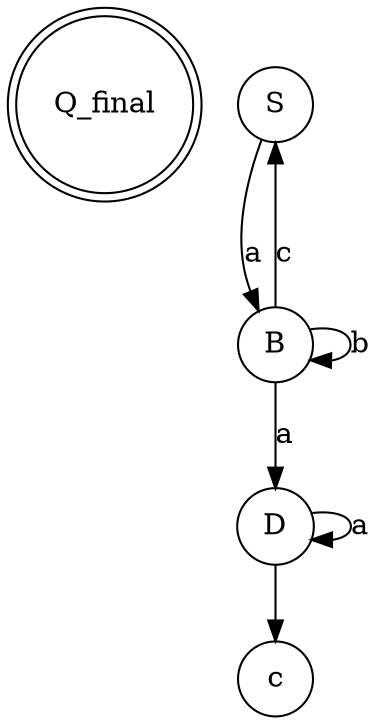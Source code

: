 digraph FA {
    
    node [shape = doublecircle];
    Q_final;

    
    node [shape = circle];

   
    S -> B [label = "a"];
    B -> B [label = "b"];
    B -> S [label = "c"];
    B -> D [label = "a"];
    D -> D [label = "a"];
    D -> c;
}
